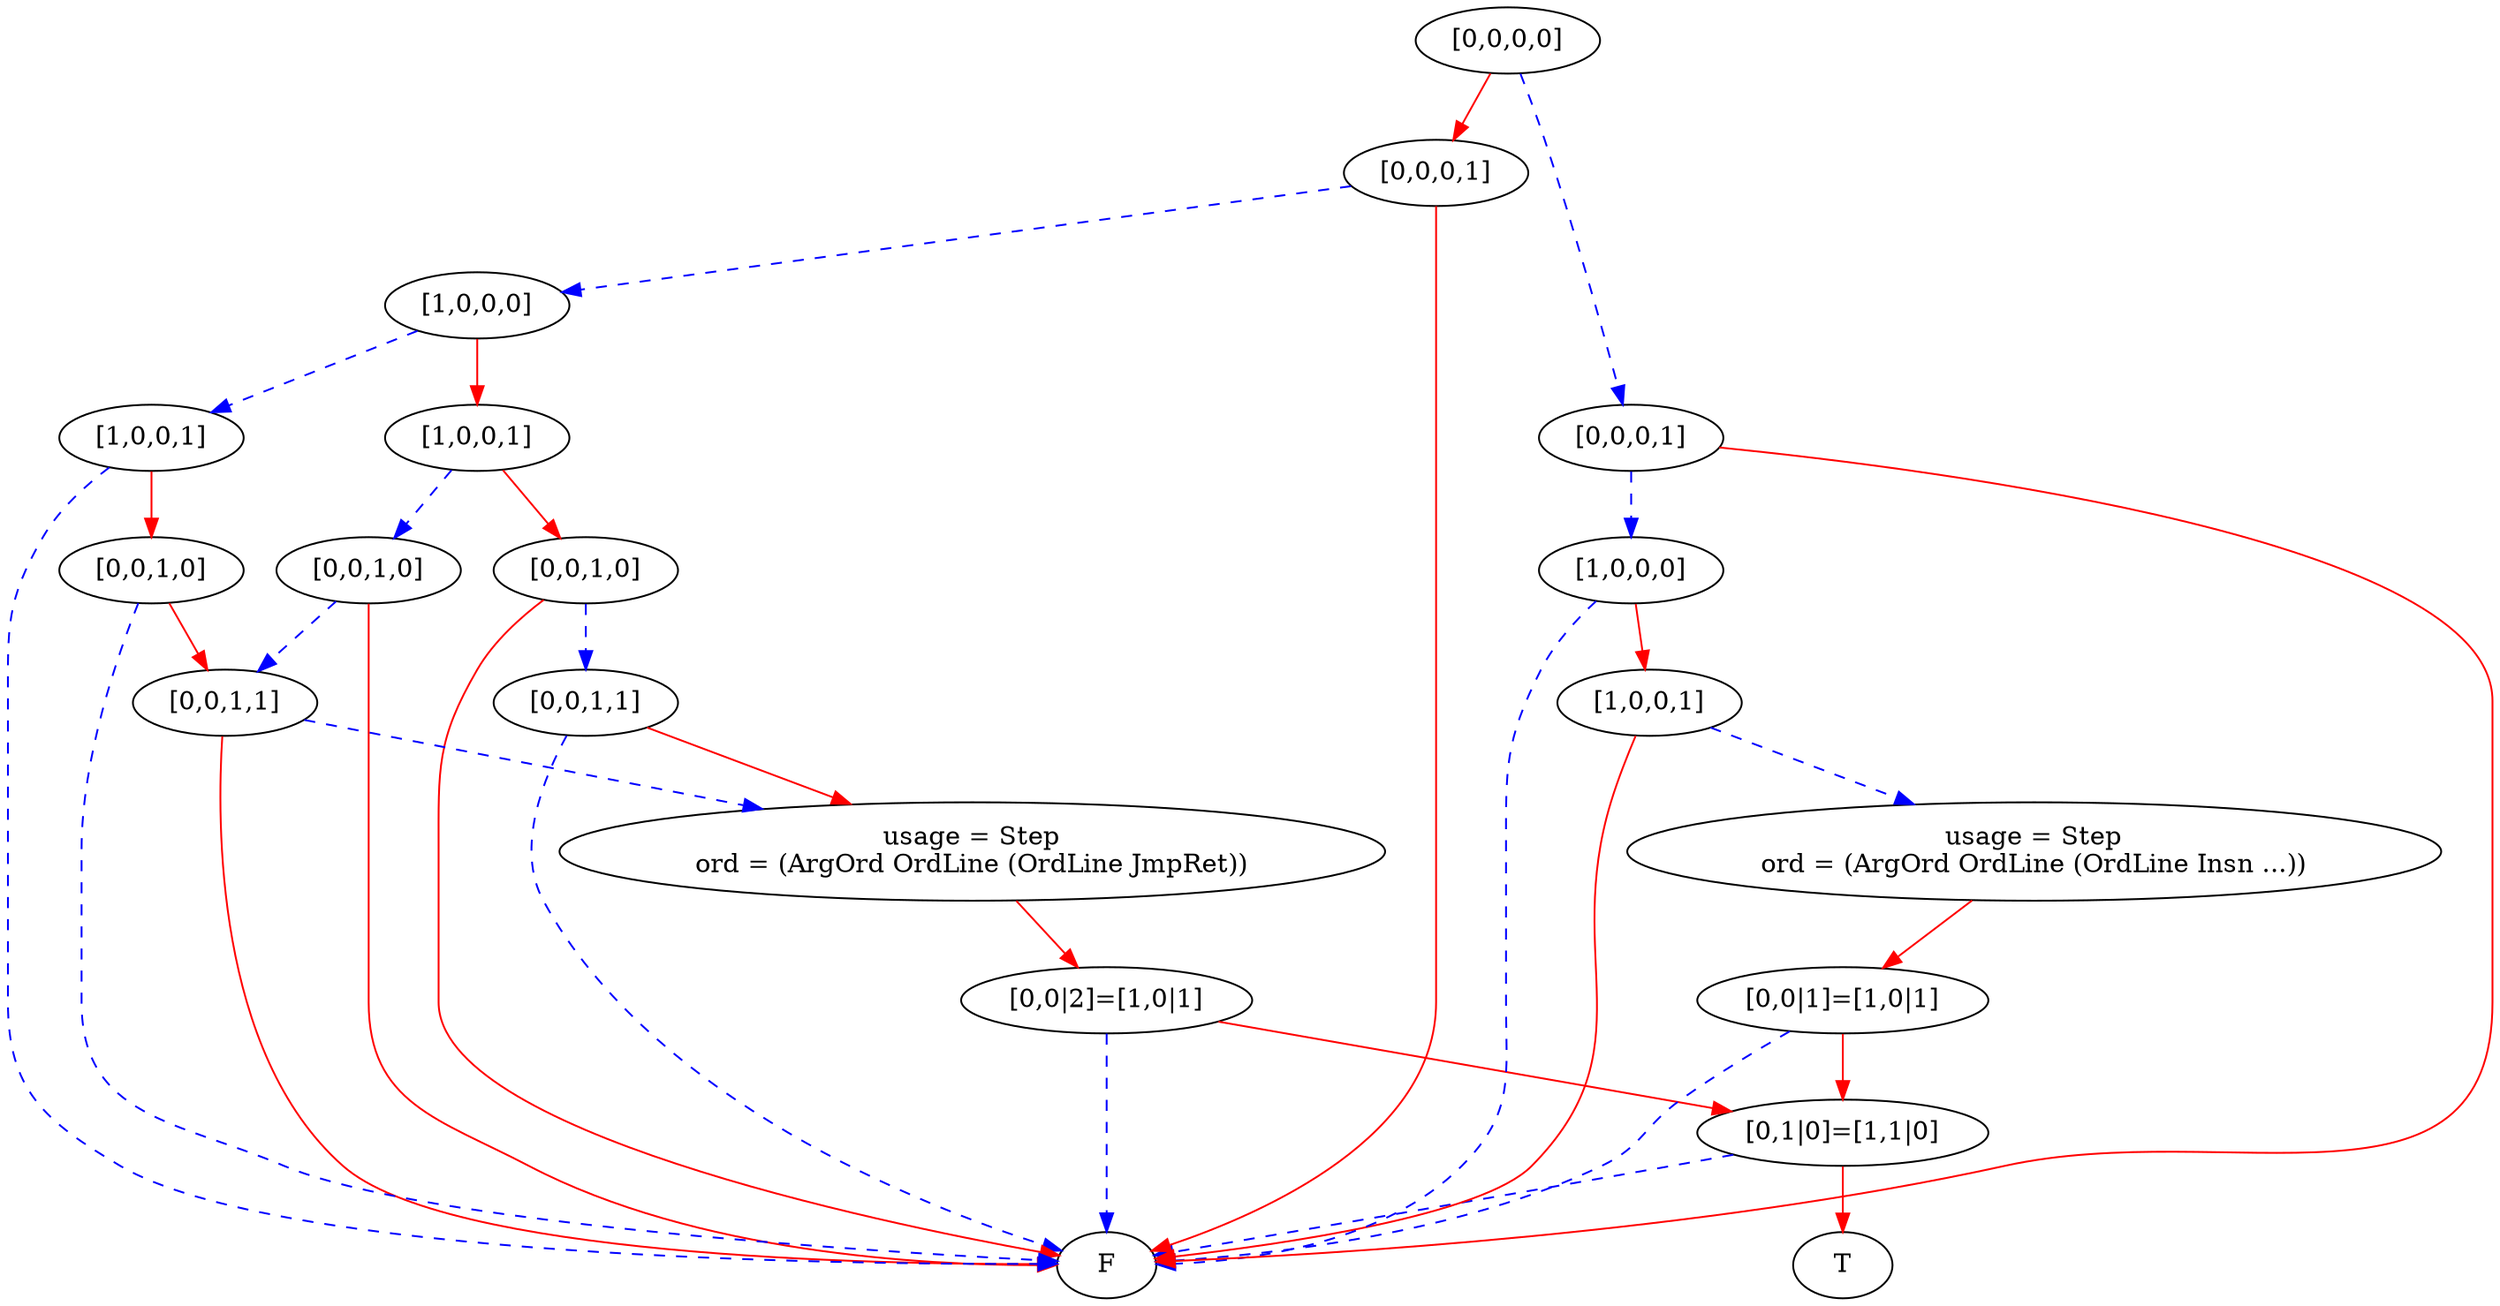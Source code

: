 digraph {
    1 [label=F];
    2 [label=T];
    3 [label="[0,1|0]=[1,1|0]"];
    4 [label="[0,0|2]=[1,0|1]"];
    5 [label="usage = Step\nord = (ArgOrd OrdLine (OrdLine JmpRet))"];
    6 [label="[0,0,1,1]"];
    7 [label="[0,0,1,0]"];
    8 [label="[0,0,1,1]"];
    9 [label="[0,0,1,0]"];
    10 [label="[1,0,0,1]"];
    11 [label="[0,0,1,0]"];
    12 [label="[1,0,0,1]"];
    13 [label="[1,0,0,0]"];
    14 [label="[0,0,0,1]"];
    15 [label="[0,0|1]=[1,0|1]"];
    16 [label="usage = Step\nord = (ArgOrd OrdLine (OrdLine Insn ...))"];
    17 [label="[1,0,0,1]"];
    18 [label="[1,0,0,0]"];
    19 [label="[0,0,0,1]"];
    20 [label="[0,0,0,0]"];
    3 -> 1 [style=dashed
           ,color=blue];
    3 -> 2 [color=red];
    4 -> 3 [color=red];
    4 -> 1 [style=dashed
           ,color=blue];
    5 -> 4 [color=red];
    6 -> 5 [color=red];
    6 -> 1 [style=dashed
           ,color=blue];
    7 -> 6 [style=dashed
           ,color=blue];
    7 -> 1 [color=red];
    8 -> 5 [style=dashed
           ,color=blue];
    8 -> 1 [color=red];
    9 -> 8 [style=dashed
           ,color=blue];
    9 -> 1 [color=red];
    10 -> 7 [color=red];
    10 -> 9 [style=dashed
            ,color=blue];
    11 -> 8 [color=red];
    11 -> 1 [style=dashed
            ,color=blue];
    12 -> 11 [color=red];
    12 -> 1 [style=dashed
            ,color=blue];
    13 -> 10 [color=red];
    13 -> 12 [style=dashed
             ,color=blue];
    14 -> 13 [style=dashed
             ,color=blue];
    14 -> 1 [color=red];
    15 -> 3 [color=red];
    15 -> 1 [style=dashed
            ,color=blue];
    16 -> 15 [color=red];
    17 -> 16 [style=dashed
             ,color=blue];
    17 -> 1 [color=red];
    18 -> 17 [color=red];
    18 -> 1 [style=dashed
            ,color=blue];
    19 -> 18 [style=dashed
             ,color=blue];
    19 -> 1 [color=red];
    20 -> 14 [color=red];
    20 -> 19 [style=dashed
             ,color=blue];
}
